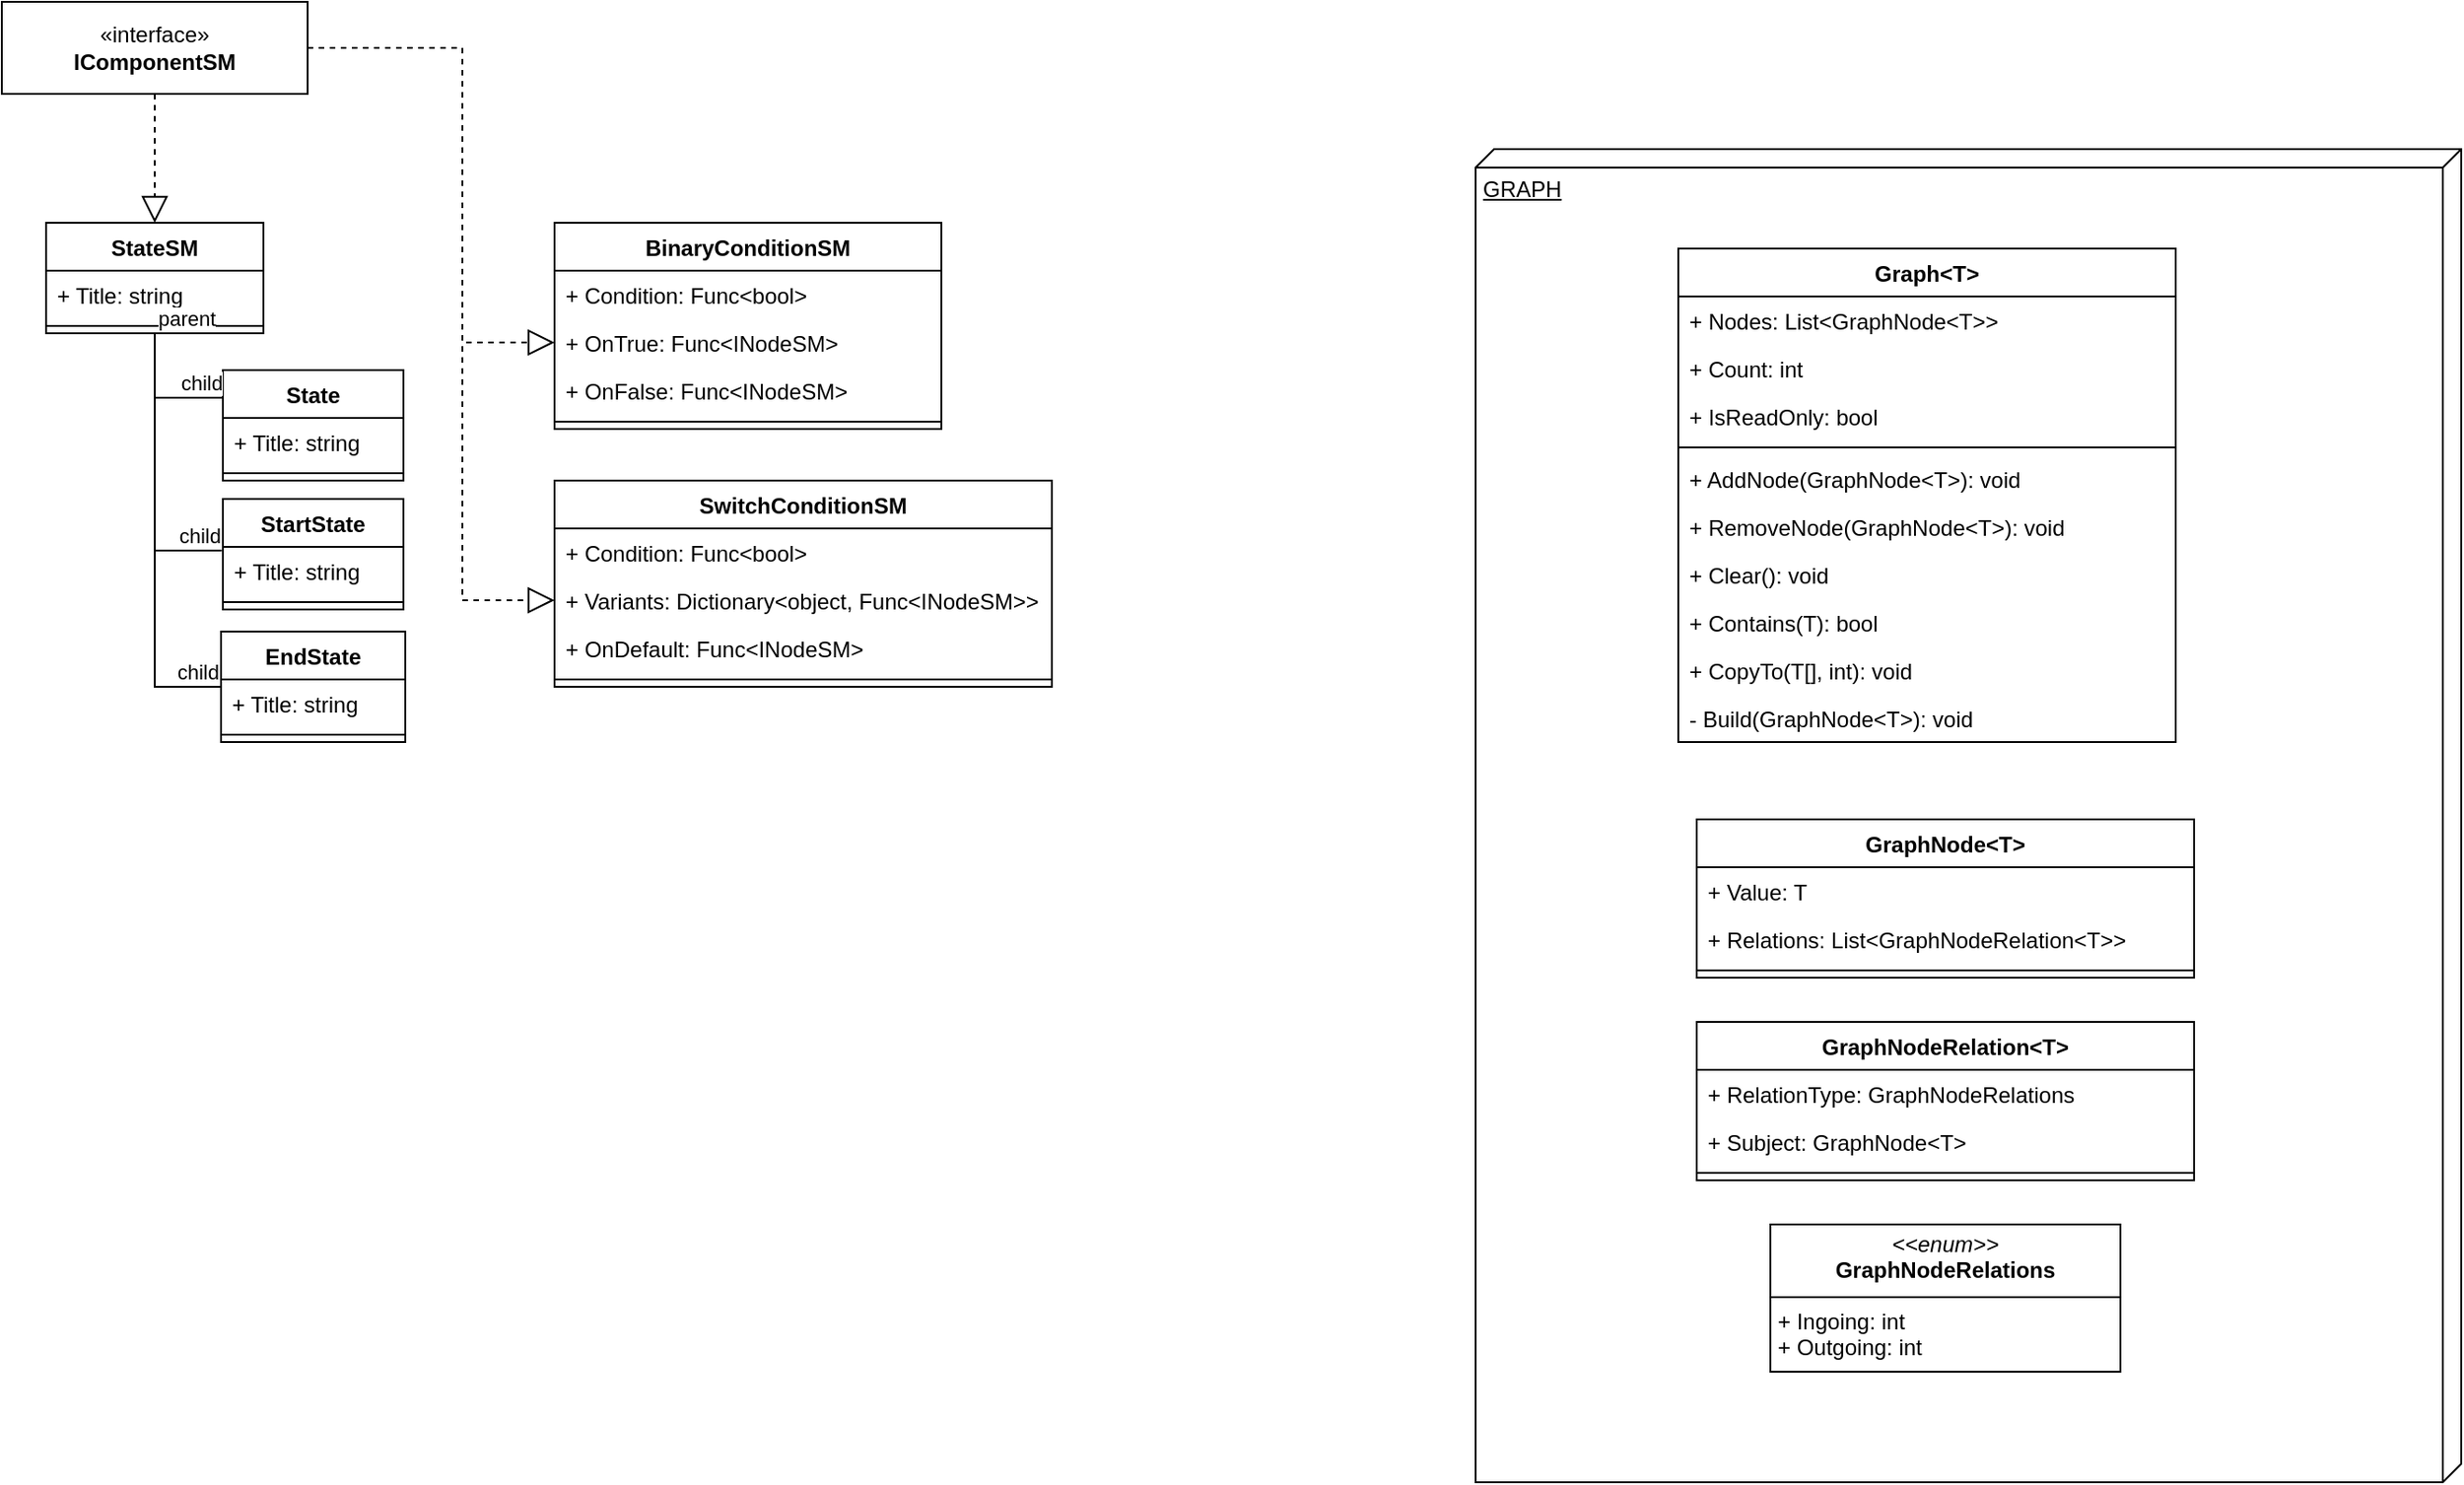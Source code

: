<mxfile version="24.7.6">
  <diagram name="Страница — 1" id="TsAqhc4xYwkZLsFyKj4R">
    <mxGraphModel dx="735" dy="400" grid="1" gridSize="10" guides="1" tooltips="1" connect="1" arrows="1" fold="1" page="1" pageScale="1" pageWidth="827" pageHeight="1169" math="0" shadow="0">
      <root>
        <mxCell id="0" />
        <mxCell id="1" parent="0" />
        <mxCell id="uanY4ZF9o3C3iWAfFjsi-7" value="BinaryConditionSM" style="swimlane;fontStyle=1;align=center;verticalAlign=top;childLayout=stackLayout;horizontal=1;startSize=26;horizontalStack=0;resizeParent=1;resizeParentMax=0;resizeLast=0;collapsible=1;marginBottom=0;whiteSpace=wrap;html=1;" vertex="1" parent="1">
          <mxGeometry x="470" y="130" width="210" height="112" as="geometry">
            <mxRectangle x="240" y="270" width="130" height="30" as="alternateBounds" />
          </mxGeometry>
        </mxCell>
        <mxCell id="uanY4ZF9o3C3iWAfFjsi-8" value="+ Condition: Func&amp;lt;bool&amp;gt;" style="text;strokeColor=none;fillColor=none;align=left;verticalAlign=top;spacingLeft=4;spacingRight=4;overflow=hidden;rotatable=0;points=[[0,0.5],[1,0.5]];portConstraint=eastwest;whiteSpace=wrap;html=1;" vertex="1" parent="uanY4ZF9o3C3iWAfFjsi-7">
          <mxGeometry y="26" width="210" height="26" as="geometry" />
        </mxCell>
        <mxCell id="uanY4ZF9o3C3iWAfFjsi-14" value="+ OnTrue: Func&amp;lt;INodeSM&amp;gt;" style="text;strokeColor=none;fillColor=none;align=left;verticalAlign=top;spacingLeft=4;spacingRight=4;overflow=hidden;rotatable=0;points=[[0,0.5],[1,0.5]];portConstraint=eastwest;whiteSpace=wrap;html=1;" vertex="1" parent="uanY4ZF9o3C3iWAfFjsi-7">
          <mxGeometry y="52" width="210" height="26" as="geometry" />
        </mxCell>
        <mxCell id="uanY4ZF9o3C3iWAfFjsi-15" value="+ OnFalse: Func&amp;lt;INodeSM&amp;gt;" style="text;strokeColor=none;fillColor=none;align=left;verticalAlign=top;spacingLeft=4;spacingRight=4;overflow=hidden;rotatable=0;points=[[0,0.5],[1,0.5]];portConstraint=eastwest;whiteSpace=wrap;html=1;" vertex="1" parent="uanY4ZF9o3C3iWAfFjsi-7">
          <mxGeometry y="78" width="210" height="26" as="geometry" />
        </mxCell>
        <mxCell id="uanY4ZF9o3C3iWAfFjsi-9" value="" style="line;strokeWidth=1;fillColor=none;align=left;verticalAlign=middle;spacingTop=-1;spacingLeft=3;spacingRight=3;rotatable=0;labelPosition=right;points=[];portConstraint=eastwest;strokeColor=inherit;" vertex="1" parent="uanY4ZF9o3C3iWAfFjsi-7">
          <mxGeometry y="104" width="210" height="8" as="geometry" />
        </mxCell>
        <mxCell id="uanY4ZF9o3C3iWAfFjsi-11" value="«interface»&lt;br&gt;&lt;b&gt;IComponentSM&lt;/b&gt;" style="html=1;whiteSpace=wrap;" vertex="1" parent="1">
          <mxGeometry x="170" y="10" width="166" height="50" as="geometry" />
        </mxCell>
        <mxCell id="uanY4ZF9o3C3iWAfFjsi-20" value="SwitchConditionSM" style="swimlane;fontStyle=1;align=center;verticalAlign=top;childLayout=stackLayout;horizontal=1;startSize=26;horizontalStack=0;resizeParent=1;resizeParentMax=0;resizeLast=0;collapsible=1;marginBottom=0;whiteSpace=wrap;html=1;" vertex="1" parent="1">
          <mxGeometry x="470" y="270" width="270" height="112" as="geometry">
            <mxRectangle x="240" y="270" width="130" height="30" as="alternateBounds" />
          </mxGeometry>
        </mxCell>
        <mxCell id="uanY4ZF9o3C3iWAfFjsi-21" value="+ Condition: Func&amp;lt;bool&amp;gt;" style="text;strokeColor=none;fillColor=none;align=left;verticalAlign=top;spacingLeft=4;spacingRight=4;overflow=hidden;rotatable=0;points=[[0,0.5],[1,0.5]];portConstraint=eastwest;whiteSpace=wrap;html=1;" vertex="1" parent="uanY4ZF9o3C3iWAfFjsi-20">
          <mxGeometry y="26" width="270" height="26" as="geometry" />
        </mxCell>
        <mxCell id="uanY4ZF9o3C3iWAfFjsi-22" value="+ Variants: Dictionary&amp;lt;object, Func&amp;lt;INodeSM&amp;gt;&amp;gt;" style="text;strokeColor=none;fillColor=none;align=left;verticalAlign=top;spacingLeft=4;spacingRight=4;overflow=hidden;rotatable=0;points=[[0,0.5],[1,0.5]];portConstraint=eastwest;whiteSpace=wrap;html=1;" vertex="1" parent="uanY4ZF9o3C3iWAfFjsi-20">
          <mxGeometry y="52" width="270" height="26" as="geometry" />
        </mxCell>
        <mxCell id="uanY4ZF9o3C3iWAfFjsi-23" value="+ OnDefault: Func&amp;lt;INodeSM&amp;gt;" style="text;strokeColor=none;fillColor=none;align=left;verticalAlign=top;spacingLeft=4;spacingRight=4;overflow=hidden;rotatable=0;points=[[0,0.5],[1,0.5]];portConstraint=eastwest;whiteSpace=wrap;html=1;" vertex="1" parent="uanY4ZF9o3C3iWAfFjsi-20">
          <mxGeometry y="78" width="270" height="26" as="geometry" />
        </mxCell>
        <mxCell id="uanY4ZF9o3C3iWAfFjsi-24" value="" style="line;strokeWidth=1;fillColor=none;align=left;verticalAlign=middle;spacingTop=-1;spacingLeft=3;spacingRight=3;rotatable=0;labelPosition=right;points=[];portConstraint=eastwest;strokeColor=inherit;" vertex="1" parent="uanY4ZF9o3C3iWAfFjsi-20">
          <mxGeometry y="104" width="270" height="8" as="geometry" />
        </mxCell>
        <mxCell id="uanY4ZF9o3C3iWAfFjsi-25" value="Graph&amp;lt;T&amp;gt;" style="swimlane;fontStyle=1;align=center;verticalAlign=top;childLayout=stackLayout;horizontal=1;startSize=26;horizontalStack=0;resizeParent=1;resizeParentMax=0;resizeLast=0;collapsible=1;marginBottom=0;whiteSpace=wrap;html=1;" vertex="1" parent="1">
          <mxGeometry x="1080" y="144" width="270" height="268" as="geometry" />
        </mxCell>
        <mxCell id="uanY4ZF9o3C3iWAfFjsi-26" value="+ Nodes: List&amp;lt;GraphNode&amp;lt;T&amp;gt;&amp;gt;" style="text;strokeColor=none;fillColor=none;align=left;verticalAlign=top;spacingLeft=4;spacingRight=4;overflow=hidden;rotatable=0;points=[[0,0.5],[1,0.5]];portConstraint=eastwest;whiteSpace=wrap;html=1;" vertex="1" parent="uanY4ZF9o3C3iWAfFjsi-25">
          <mxGeometry y="26" width="270" height="26" as="geometry" />
        </mxCell>
        <mxCell id="uanY4ZF9o3C3iWAfFjsi-49" value="+ Count: int" style="text;strokeColor=none;fillColor=none;align=left;verticalAlign=top;spacingLeft=4;spacingRight=4;overflow=hidden;rotatable=0;points=[[0,0.5],[1,0.5]];portConstraint=eastwest;whiteSpace=wrap;html=1;" vertex="1" parent="uanY4ZF9o3C3iWAfFjsi-25">
          <mxGeometry y="52" width="270" height="26" as="geometry" />
        </mxCell>
        <mxCell id="uanY4ZF9o3C3iWAfFjsi-50" value="+ IsReadOnly: bool" style="text;strokeColor=none;fillColor=none;align=left;verticalAlign=top;spacingLeft=4;spacingRight=4;overflow=hidden;rotatable=0;points=[[0,0.5],[1,0.5]];portConstraint=eastwest;whiteSpace=wrap;html=1;" vertex="1" parent="uanY4ZF9o3C3iWAfFjsi-25">
          <mxGeometry y="78" width="270" height="26" as="geometry" />
        </mxCell>
        <mxCell id="uanY4ZF9o3C3iWAfFjsi-27" value="" style="line;strokeWidth=1;fillColor=none;align=left;verticalAlign=middle;spacingTop=-1;spacingLeft=3;spacingRight=3;rotatable=0;labelPosition=right;points=[];portConstraint=eastwest;strokeColor=inherit;" vertex="1" parent="uanY4ZF9o3C3iWAfFjsi-25">
          <mxGeometry y="104" width="270" height="8" as="geometry" />
        </mxCell>
        <mxCell id="uanY4ZF9o3C3iWAfFjsi-28" value="+ AddNode(GraphNode&amp;lt;T&amp;gt;): void" style="text;strokeColor=none;fillColor=none;align=left;verticalAlign=top;spacingLeft=4;spacingRight=4;overflow=hidden;rotatable=0;points=[[0,0.5],[1,0.5]];portConstraint=eastwest;whiteSpace=wrap;html=1;" vertex="1" parent="uanY4ZF9o3C3iWAfFjsi-25">
          <mxGeometry y="112" width="270" height="26" as="geometry" />
        </mxCell>
        <mxCell id="uanY4ZF9o3C3iWAfFjsi-30" value="+ RemoveNode(GraphNode&amp;lt;T&amp;gt;): void" style="text;strokeColor=none;fillColor=none;align=left;verticalAlign=top;spacingLeft=4;spacingRight=4;overflow=hidden;rotatable=0;points=[[0,0.5],[1,0.5]];portConstraint=eastwest;whiteSpace=wrap;html=1;" vertex="1" parent="uanY4ZF9o3C3iWAfFjsi-25">
          <mxGeometry y="138" width="270" height="26" as="geometry" />
        </mxCell>
        <mxCell id="uanY4ZF9o3C3iWAfFjsi-51" value="+ Clear(): void" style="text;strokeColor=none;fillColor=none;align=left;verticalAlign=top;spacingLeft=4;spacingRight=4;overflow=hidden;rotatable=0;points=[[0,0.5],[1,0.5]];portConstraint=eastwest;whiteSpace=wrap;html=1;" vertex="1" parent="uanY4ZF9o3C3iWAfFjsi-25">
          <mxGeometry y="164" width="270" height="26" as="geometry" />
        </mxCell>
        <mxCell id="uanY4ZF9o3C3iWAfFjsi-52" value="+ Contains(T): bool" style="text;strokeColor=none;fillColor=none;align=left;verticalAlign=top;spacingLeft=4;spacingRight=4;overflow=hidden;rotatable=0;points=[[0,0.5],[1,0.5]];portConstraint=eastwest;whiteSpace=wrap;html=1;" vertex="1" parent="uanY4ZF9o3C3iWAfFjsi-25">
          <mxGeometry y="190" width="270" height="26" as="geometry" />
        </mxCell>
        <mxCell id="uanY4ZF9o3C3iWAfFjsi-53" value="+ CopyTo(T[], int): void" style="text;strokeColor=none;fillColor=none;align=left;verticalAlign=top;spacingLeft=4;spacingRight=4;overflow=hidden;rotatable=0;points=[[0,0.5],[1,0.5]];portConstraint=eastwest;whiteSpace=wrap;html=1;" vertex="1" parent="uanY4ZF9o3C3iWAfFjsi-25">
          <mxGeometry y="216" width="270" height="26" as="geometry" />
        </mxCell>
        <mxCell id="uanY4ZF9o3C3iWAfFjsi-54" value="- Build(GraphNode&amp;lt;T&amp;gt;): void" style="text;strokeColor=none;fillColor=none;align=left;verticalAlign=top;spacingLeft=4;spacingRight=4;overflow=hidden;rotatable=0;points=[[0,0.5],[1,0.5]];portConstraint=eastwest;whiteSpace=wrap;html=1;" vertex="1" parent="uanY4ZF9o3C3iWAfFjsi-25">
          <mxGeometry y="242" width="270" height="26" as="geometry" />
        </mxCell>
        <mxCell id="uanY4ZF9o3C3iWAfFjsi-31" value="GraphNode&amp;lt;T&amp;gt;" style="swimlane;fontStyle=1;align=center;verticalAlign=top;childLayout=stackLayout;horizontal=1;startSize=26;horizontalStack=0;resizeParent=1;resizeParentMax=0;resizeLast=0;collapsible=1;marginBottom=0;whiteSpace=wrap;html=1;" vertex="1" parent="1">
          <mxGeometry x="1090" y="454" width="270" height="86" as="geometry" />
        </mxCell>
        <mxCell id="uanY4ZF9o3C3iWAfFjsi-32" value="+ Value: T" style="text;strokeColor=none;fillColor=none;align=left;verticalAlign=top;spacingLeft=4;spacingRight=4;overflow=hidden;rotatable=0;points=[[0,0.5],[1,0.5]];portConstraint=eastwest;whiteSpace=wrap;html=1;" vertex="1" parent="uanY4ZF9o3C3iWAfFjsi-31">
          <mxGeometry y="26" width="270" height="26" as="geometry" />
        </mxCell>
        <mxCell id="uanY4ZF9o3C3iWAfFjsi-36" value="+ Relations: List&amp;lt;GraphNodeRelation&amp;lt;T&amp;gt;&amp;gt;" style="text;strokeColor=none;fillColor=none;align=left;verticalAlign=top;spacingLeft=4;spacingRight=4;overflow=hidden;rotatable=0;points=[[0,0.5],[1,0.5]];portConstraint=eastwest;whiteSpace=wrap;html=1;" vertex="1" parent="uanY4ZF9o3C3iWAfFjsi-31">
          <mxGeometry y="52" width="270" height="26" as="geometry" />
        </mxCell>
        <mxCell id="uanY4ZF9o3C3iWAfFjsi-33" value="" style="line;strokeWidth=1;fillColor=none;align=left;verticalAlign=middle;spacingTop=-1;spacingLeft=3;spacingRight=3;rotatable=0;labelPosition=right;points=[];portConstraint=eastwest;strokeColor=inherit;" vertex="1" parent="uanY4ZF9o3C3iWAfFjsi-31">
          <mxGeometry y="78" width="270" height="8" as="geometry" />
        </mxCell>
        <mxCell id="uanY4ZF9o3C3iWAfFjsi-38" value="GraphNodeRelation&amp;lt;T&amp;gt;" style="swimlane;fontStyle=1;align=center;verticalAlign=top;childLayout=stackLayout;horizontal=1;startSize=26;horizontalStack=0;resizeParent=1;resizeParentMax=0;resizeLast=0;collapsible=1;marginBottom=0;whiteSpace=wrap;html=1;" vertex="1" parent="1">
          <mxGeometry x="1090" y="564" width="270" height="86" as="geometry" />
        </mxCell>
        <mxCell id="uanY4ZF9o3C3iWAfFjsi-39" value="+ RelationType: GraphNodeRelations" style="text;strokeColor=none;fillColor=none;align=left;verticalAlign=top;spacingLeft=4;spacingRight=4;overflow=hidden;rotatable=0;points=[[0,0.5],[1,0.5]];portConstraint=eastwest;whiteSpace=wrap;html=1;" vertex="1" parent="uanY4ZF9o3C3iWAfFjsi-38">
          <mxGeometry y="26" width="270" height="26" as="geometry" />
        </mxCell>
        <mxCell id="uanY4ZF9o3C3iWAfFjsi-40" value="+ Subject: GraphNode&amp;lt;T&amp;gt;" style="text;strokeColor=none;fillColor=none;align=left;verticalAlign=top;spacingLeft=4;spacingRight=4;overflow=hidden;rotatable=0;points=[[0,0.5],[1,0.5]];portConstraint=eastwest;whiteSpace=wrap;html=1;" vertex="1" parent="uanY4ZF9o3C3iWAfFjsi-38">
          <mxGeometry y="52" width="270" height="26" as="geometry" />
        </mxCell>
        <mxCell id="uanY4ZF9o3C3iWAfFjsi-41" value="" style="line;strokeWidth=1;fillColor=none;align=left;verticalAlign=middle;spacingTop=-1;spacingLeft=3;spacingRight=3;rotatable=0;labelPosition=right;points=[];portConstraint=eastwest;strokeColor=inherit;" vertex="1" parent="uanY4ZF9o3C3iWAfFjsi-38">
          <mxGeometry y="78" width="270" height="8" as="geometry" />
        </mxCell>
        <mxCell id="uanY4ZF9o3C3iWAfFjsi-48" value="&lt;p style=&quot;margin:0px;margin-top:4px;text-align:center;&quot;&gt;&lt;i&gt;&amp;lt;&amp;lt;enum&amp;gt;&amp;gt;&lt;/i&gt;&lt;br&gt;&lt;b&gt;GraphNodeRelations&lt;/b&gt;&lt;/p&gt;&lt;hr size=&quot;1&quot; style=&quot;border-style:solid;&quot;&gt;&lt;p style=&quot;margin:0px;margin-left:4px;&quot;&gt;+ Ingoing: int&lt;br&gt;+ &lt;span style=&quot;background-color: initial;&quot;&gt;Outgoing: int&lt;/span&gt;&lt;/p&gt;&lt;p style=&quot;margin:0px;margin-left:4px;&quot;&gt;&lt;br&gt;&lt;/p&gt;" style="verticalAlign=top;align=left;overflow=fill;html=1;whiteSpace=wrap;" vertex="1" parent="1">
          <mxGeometry x="1130" y="674" width="190" height="80" as="geometry" />
        </mxCell>
        <mxCell id="uanY4ZF9o3C3iWAfFjsi-56" value="GRAPH" style="verticalAlign=top;align=left;spacingTop=8;spacingLeft=2;spacingRight=12;shape=cube;size=10;direction=south;fontStyle=4;html=1;whiteSpace=wrap;fillColor=none;" vertex="1" parent="1">
          <mxGeometry x="970" y="90" width="535" height="724" as="geometry" />
        </mxCell>
        <mxCell id="uanY4ZF9o3C3iWAfFjsi-57" value="" style="endArrow=block;dashed=1;endFill=0;endSize=12;html=1;rounded=0;exitX=1;exitY=0.5;exitDx=0;exitDy=0;entryX=0;entryY=0.5;entryDx=0;entryDy=0;" edge="1" parent="1" source="uanY4ZF9o3C3iWAfFjsi-11" target="uanY4ZF9o3C3iWAfFjsi-14">
          <mxGeometry width="160" relative="1" as="geometry">
            <mxPoint x="270" y="90" as="sourcePoint" />
            <mxPoint x="430" y="90" as="targetPoint" />
            <Array as="points">
              <mxPoint x="420" y="35" />
              <mxPoint x="420" y="195" />
            </Array>
          </mxGeometry>
        </mxCell>
        <mxCell id="uanY4ZF9o3C3iWAfFjsi-58" value="" style="endArrow=block;dashed=1;endFill=0;endSize=12;html=1;rounded=0;entryX=0;entryY=0.5;entryDx=0;entryDy=0;exitX=1;exitY=0.5;exitDx=0;exitDy=0;" edge="1" parent="1" source="uanY4ZF9o3C3iWAfFjsi-11" target="uanY4ZF9o3C3iWAfFjsi-22">
          <mxGeometry width="160" relative="1" as="geometry">
            <mxPoint x="380" y="190" as="sourcePoint" />
            <mxPoint x="480" y="205" as="targetPoint" />
            <Array as="points">
              <mxPoint x="420" y="35" />
              <mxPoint x="420" y="335" />
            </Array>
          </mxGeometry>
        </mxCell>
        <mxCell id="uanY4ZF9o3C3iWAfFjsi-59" value="StateSM" style="swimlane;fontStyle=1;align=center;verticalAlign=top;childLayout=stackLayout;horizontal=1;startSize=26;horizontalStack=0;resizeParent=1;resizeParentMax=0;resizeLast=0;collapsible=1;marginBottom=0;whiteSpace=wrap;html=1;" vertex="1" parent="1">
          <mxGeometry x="194" y="130" width="118" height="60" as="geometry">
            <mxRectangle x="240" y="270" width="130" height="30" as="alternateBounds" />
          </mxGeometry>
        </mxCell>
        <mxCell id="uanY4ZF9o3C3iWAfFjsi-60" value="+ Title: string" style="text;strokeColor=none;fillColor=none;align=left;verticalAlign=top;spacingLeft=4;spacingRight=4;overflow=hidden;rotatable=0;points=[[0,0.5],[1,0.5]];portConstraint=eastwest;whiteSpace=wrap;html=1;" vertex="1" parent="uanY4ZF9o3C3iWAfFjsi-59">
          <mxGeometry y="26" width="118" height="26" as="geometry" />
        </mxCell>
        <mxCell id="uanY4ZF9o3C3iWAfFjsi-63" value="" style="line;strokeWidth=1;fillColor=none;align=left;verticalAlign=middle;spacingTop=-1;spacingLeft=3;spacingRight=3;rotatable=0;labelPosition=right;points=[];portConstraint=eastwest;strokeColor=inherit;" vertex="1" parent="uanY4ZF9o3C3iWAfFjsi-59">
          <mxGeometry y="52" width="118" height="8" as="geometry" />
        </mxCell>
        <mxCell id="uanY4ZF9o3C3iWAfFjsi-65" value="" style="endArrow=block;dashed=1;endFill=0;endSize=12;html=1;rounded=0;exitX=0.5;exitY=1;exitDx=0;exitDy=0;entryX=0.5;entryY=0;entryDx=0;entryDy=0;" edge="1" parent="1" source="uanY4ZF9o3C3iWAfFjsi-11" target="uanY4ZF9o3C3iWAfFjsi-59">
          <mxGeometry width="160" relative="1" as="geometry">
            <mxPoint x="270" y="140" as="sourcePoint" />
            <mxPoint x="430" y="140" as="targetPoint" />
          </mxGeometry>
        </mxCell>
        <mxCell id="uanY4ZF9o3C3iWAfFjsi-66" value="EndState" style="swimlane;fontStyle=1;align=center;verticalAlign=top;childLayout=stackLayout;horizontal=1;startSize=26;horizontalStack=0;resizeParent=1;resizeParentMax=0;resizeLast=0;collapsible=1;marginBottom=0;whiteSpace=wrap;html=1;" vertex="1" parent="1">
          <mxGeometry x="289" y="352" width="100" height="60" as="geometry">
            <mxRectangle x="240" y="270" width="130" height="30" as="alternateBounds" />
          </mxGeometry>
        </mxCell>
        <mxCell id="uanY4ZF9o3C3iWAfFjsi-67" value="+ Title: string" style="text;strokeColor=none;fillColor=none;align=left;verticalAlign=top;spacingLeft=4;spacingRight=4;overflow=hidden;rotatable=0;points=[[0,0.5],[1,0.5]];portConstraint=eastwest;whiteSpace=wrap;html=1;" vertex="1" parent="uanY4ZF9o3C3iWAfFjsi-66">
          <mxGeometry y="26" width="100" height="26" as="geometry" />
        </mxCell>
        <mxCell id="uanY4ZF9o3C3iWAfFjsi-68" value="" style="line;strokeWidth=1;fillColor=none;align=left;verticalAlign=middle;spacingTop=-1;spacingLeft=3;spacingRight=3;rotatable=0;labelPosition=right;points=[];portConstraint=eastwest;strokeColor=inherit;" vertex="1" parent="uanY4ZF9o3C3iWAfFjsi-66">
          <mxGeometry y="52" width="100" height="8" as="geometry" />
        </mxCell>
        <mxCell id="uanY4ZF9o3C3iWAfFjsi-72" value="StartState" style="swimlane;fontStyle=1;align=center;verticalAlign=top;childLayout=stackLayout;horizontal=1;startSize=26;horizontalStack=0;resizeParent=1;resizeParentMax=0;resizeLast=0;collapsible=1;marginBottom=0;whiteSpace=wrap;html=1;" vertex="1" parent="1">
          <mxGeometry x="290" y="280" width="98" height="60" as="geometry">
            <mxRectangle x="240" y="270" width="130" height="30" as="alternateBounds" />
          </mxGeometry>
        </mxCell>
        <mxCell id="uanY4ZF9o3C3iWAfFjsi-73" value="+ Title: string" style="text;strokeColor=none;fillColor=none;align=left;verticalAlign=top;spacingLeft=4;spacingRight=4;overflow=hidden;rotatable=0;points=[[0,0.5],[1,0.5]];portConstraint=eastwest;whiteSpace=wrap;html=1;" vertex="1" parent="uanY4ZF9o3C3iWAfFjsi-72">
          <mxGeometry y="26" width="98" height="26" as="geometry" />
        </mxCell>
        <mxCell id="uanY4ZF9o3C3iWAfFjsi-74" value="" style="line;strokeWidth=1;fillColor=none;align=left;verticalAlign=middle;spacingTop=-1;spacingLeft=3;spacingRight=3;rotatable=0;labelPosition=right;points=[];portConstraint=eastwest;strokeColor=inherit;" vertex="1" parent="uanY4ZF9o3C3iWAfFjsi-72">
          <mxGeometry y="52" width="98" height="8" as="geometry" />
        </mxCell>
        <mxCell id="uanY4ZF9o3C3iWAfFjsi-78" value="State" style="swimlane;fontStyle=1;align=center;verticalAlign=top;childLayout=stackLayout;horizontal=1;startSize=26;horizontalStack=0;resizeParent=1;resizeParentMax=0;resizeLast=0;collapsible=1;marginBottom=0;whiteSpace=wrap;html=1;" vertex="1" parent="1">
          <mxGeometry x="290" y="210" width="98" height="60" as="geometry">
            <mxRectangle x="240" y="270" width="130" height="30" as="alternateBounds" />
          </mxGeometry>
        </mxCell>
        <mxCell id="uanY4ZF9o3C3iWAfFjsi-79" value="+ Title: string" style="text;strokeColor=none;fillColor=none;align=left;verticalAlign=top;spacingLeft=4;spacingRight=4;overflow=hidden;rotatable=0;points=[[0,0.5],[1,0.5]];portConstraint=eastwest;whiteSpace=wrap;html=1;" vertex="1" parent="uanY4ZF9o3C3iWAfFjsi-78">
          <mxGeometry y="26" width="98" height="26" as="geometry" />
        </mxCell>
        <mxCell id="uanY4ZF9o3C3iWAfFjsi-80" value="" style="line;strokeWidth=1;fillColor=none;align=left;verticalAlign=middle;spacingTop=-1;spacingLeft=3;spacingRight=3;rotatable=0;labelPosition=right;points=[];portConstraint=eastwest;strokeColor=inherit;" vertex="1" parent="uanY4ZF9o3C3iWAfFjsi-78">
          <mxGeometry y="52" width="98" height="8" as="geometry" />
        </mxCell>
        <mxCell id="uanY4ZF9o3C3iWAfFjsi-84" value="" style="endArrow=none;html=1;edgeStyle=orthogonalEdgeStyle;rounded=0;exitX=0.5;exitY=1;exitDx=0;exitDy=0;entryX=0;entryY=0.25;entryDx=0;entryDy=0;" edge="1" parent="1" source="uanY4ZF9o3C3iWAfFjsi-59" target="uanY4ZF9o3C3iWAfFjsi-78">
          <mxGeometry relative="1" as="geometry">
            <mxPoint x="240" y="220" as="sourcePoint" />
            <mxPoint x="400" y="220" as="targetPoint" />
          </mxGeometry>
        </mxCell>
        <mxCell id="uanY4ZF9o3C3iWAfFjsi-85" value="parent" style="edgeLabel;resizable=0;html=1;align=left;verticalAlign=bottom;" connectable="0" vertex="1" parent="uanY4ZF9o3C3iWAfFjsi-84">
          <mxGeometry x="-1" relative="1" as="geometry" />
        </mxCell>
        <mxCell id="uanY4ZF9o3C3iWAfFjsi-86" value="child" style="edgeLabel;resizable=0;html=1;align=right;verticalAlign=bottom;" connectable="0" vertex="1" parent="uanY4ZF9o3C3iWAfFjsi-84">
          <mxGeometry x="1" relative="1" as="geometry" />
        </mxCell>
        <mxCell id="uanY4ZF9o3C3iWAfFjsi-87" value="" style="endArrow=none;html=1;edgeStyle=orthogonalEdgeStyle;rounded=0;exitX=0.5;exitY=1;exitDx=0;exitDy=0;entryX=-0.007;entryY=0.077;entryDx=0;entryDy=0;entryPerimeter=0;" edge="1" parent="1" source="uanY4ZF9o3C3iWAfFjsi-59" target="uanY4ZF9o3C3iWAfFjsi-73">
          <mxGeometry relative="1" as="geometry">
            <mxPoint x="210" y="245" as="sourcePoint" />
            <mxPoint x="247" y="280" as="targetPoint" />
          </mxGeometry>
        </mxCell>
        <mxCell id="uanY4ZF9o3C3iWAfFjsi-88" value="parent" style="edgeLabel;resizable=0;html=1;align=left;verticalAlign=bottom;" connectable="0" vertex="1" parent="uanY4ZF9o3C3iWAfFjsi-87">
          <mxGeometry x="-1" relative="1" as="geometry" />
        </mxCell>
        <mxCell id="uanY4ZF9o3C3iWAfFjsi-89" value="child" style="edgeLabel;resizable=0;html=1;align=right;verticalAlign=bottom;" connectable="0" vertex="1" parent="uanY4ZF9o3C3iWAfFjsi-87">
          <mxGeometry x="1" relative="1" as="geometry" />
        </mxCell>
        <mxCell id="uanY4ZF9o3C3iWAfFjsi-90" value="" style="endArrow=none;html=1;edgeStyle=orthogonalEdgeStyle;rounded=0;exitX=0.5;exitY=1;exitDx=0;exitDy=0;entryX=-0.003;entryY=0.154;entryDx=0;entryDy=0;entryPerimeter=0;" edge="1" parent="1" source="uanY4ZF9o3C3iWAfFjsi-59" target="uanY4ZF9o3C3iWAfFjsi-67">
          <mxGeometry relative="1" as="geometry">
            <mxPoint x="273" y="210" as="sourcePoint" />
            <mxPoint x="310" y="245" as="targetPoint" />
          </mxGeometry>
        </mxCell>
        <mxCell id="uanY4ZF9o3C3iWAfFjsi-91" value="parent" style="edgeLabel;resizable=0;html=1;align=left;verticalAlign=bottom;" connectable="0" vertex="1" parent="uanY4ZF9o3C3iWAfFjsi-90">
          <mxGeometry x="-1" relative="1" as="geometry" />
        </mxCell>
        <mxCell id="uanY4ZF9o3C3iWAfFjsi-92" value="child" style="edgeLabel;resizable=0;html=1;align=right;verticalAlign=bottom;" connectable="0" vertex="1" parent="uanY4ZF9o3C3iWAfFjsi-90">
          <mxGeometry x="1" relative="1" as="geometry" />
        </mxCell>
      </root>
    </mxGraphModel>
  </diagram>
</mxfile>
